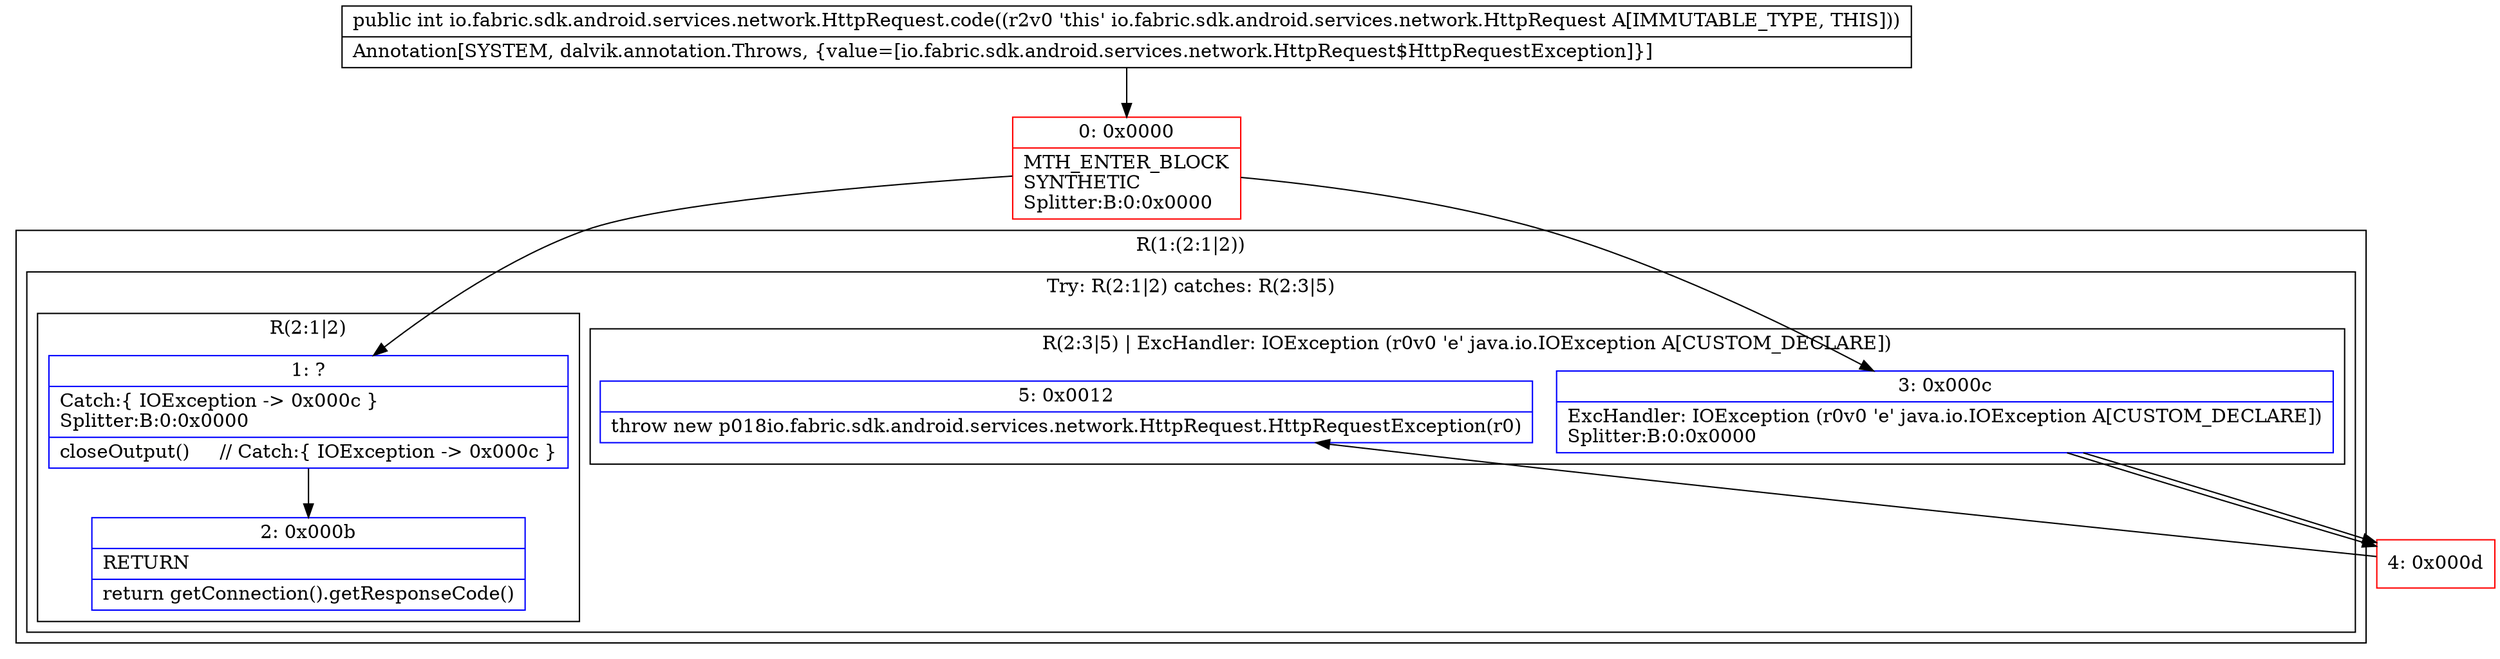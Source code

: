 digraph "CFG forio.fabric.sdk.android.services.network.HttpRequest.code()I" {
subgraph cluster_Region_837462323 {
label = "R(1:(2:1|2))";
node [shape=record,color=blue];
subgraph cluster_TryCatchRegion_1980242036 {
label = "Try: R(2:1|2) catches: R(2:3|5)";
node [shape=record,color=blue];
subgraph cluster_Region_920256830 {
label = "R(2:1|2)";
node [shape=record,color=blue];
Node_1 [shape=record,label="{1\:\ ?|Catch:\{ IOException \-\> 0x000c \}\lSplitter:B:0:0x0000\l|closeOutput()     \/\/ Catch:\{ IOException \-\> 0x000c \}\l}"];
Node_2 [shape=record,label="{2\:\ 0x000b|RETURN\l|return getConnection().getResponseCode()\l}"];
}
subgraph cluster_Region_1656071744 {
label = "R(2:3|5) | ExcHandler: IOException (r0v0 'e' java.io.IOException A[CUSTOM_DECLARE])\l";
node [shape=record,color=blue];
Node_3 [shape=record,label="{3\:\ 0x000c|ExcHandler: IOException (r0v0 'e' java.io.IOException A[CUSTOM_DECLARE])\lSplitter:B:0:0x0000\l}"];
Node_5 [shape=record,label="{5\:\ 0x0012|throw new p018io.fabric.sdk.android.services.network.HttpRequest.HttpRequestException(r0)\l}"];
}
}
}
subgraph cluster_Region_1656071744 {
label = "R(2:3|5) | ExcHandler: IOException (r0v0 'e' java.io.IOException A[CUSTOM_DECLARE])\l";
node [shape=record,color=blue];
Node_3 [shape=record,label="{3\:\ 0x000c|ExcHandler: IOException (r0v0 'e' java.io.IOException A[CUSTOM_DECLARE])\lSplitter:B:0:0x0000\l}"];
Node_5 [shape=record,label="{5\:\ 0x0012|throw new p018io.fabric.sdk.android.services.network.HttpRequest.HttpRequestException(r0)\l}"];
}
Node_0 [shape=record,color=red,label="{0\:\ 0x0000|MTH_ENTER_BLOCK\lSYNTHETIC\lSplitter:B:0:0x0000\l}"];
Node_4 [shape=record,color=red,label="{4\:\ 0x000d}"];
MethodNode[shape=record,label="{public int io.fabric.sdk.android.services.network.HttpRequest.code((r2v0 'this' io.fabric.sdk.android.services.network.HttpRequest A[IMMUTABLE_TYPE, THIS]))  | Annotation[SYSTEM, dalvik.annotation.Throws, \{value=[io.fabric.sdk.android.services.network.HttpRequest$HttpRequestException]\}]\l}"];
MethodNode -> Node_0;
Node_1 -> Node_2;
Node_3 -> Node_4;
Node_3 -> Node_4;
Node_0 -> Node_1;
Node_0 -> Node_3;
Node_4 -> Node_5;
}

